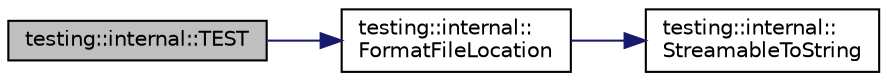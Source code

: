 digraph "testing::internal::TEST"
{
  edge [fontname="Helvetica",fontsize="10",labelfontname="Helvetica",labelfontsize="10"];
  node [fontname="Helvetica",fontsize="10",shape=record];
  rankdir="LR";
  Node3253 [label="testing::internal::TEST",height=0.2,width=0.4,color="black", fillcolor="grey75", style="filled", fontcolor="black"];
  Node3253 -> Node3254 [color="midnightblue",fontsize="10",style="solid",fontname="Helvetica"];
  Node3254 [label="testing::internal::\lFormatFileLocation",height=0.2,width=0.4,color="black", fillcolor="white", style="filled",URL="$d0/da7/namespacetesting_1_1internal.html#a31b7c3abed4a7c395f42c61e993989f4"];
  Node3254 -> Node3255 [color="midnightblue",fontsize="10",style="solid",fontname="Helvetica"];
  Node3255 [label="testing::internal::\lStreamableToString",height=0.2,width=0.4,color="black", fillcolor="white", style="filled",URL="$d0/da7/namespacetesting_1_1internal.html#aad4beed95d0846e6ffc5da0978ef3bb9"];
}
